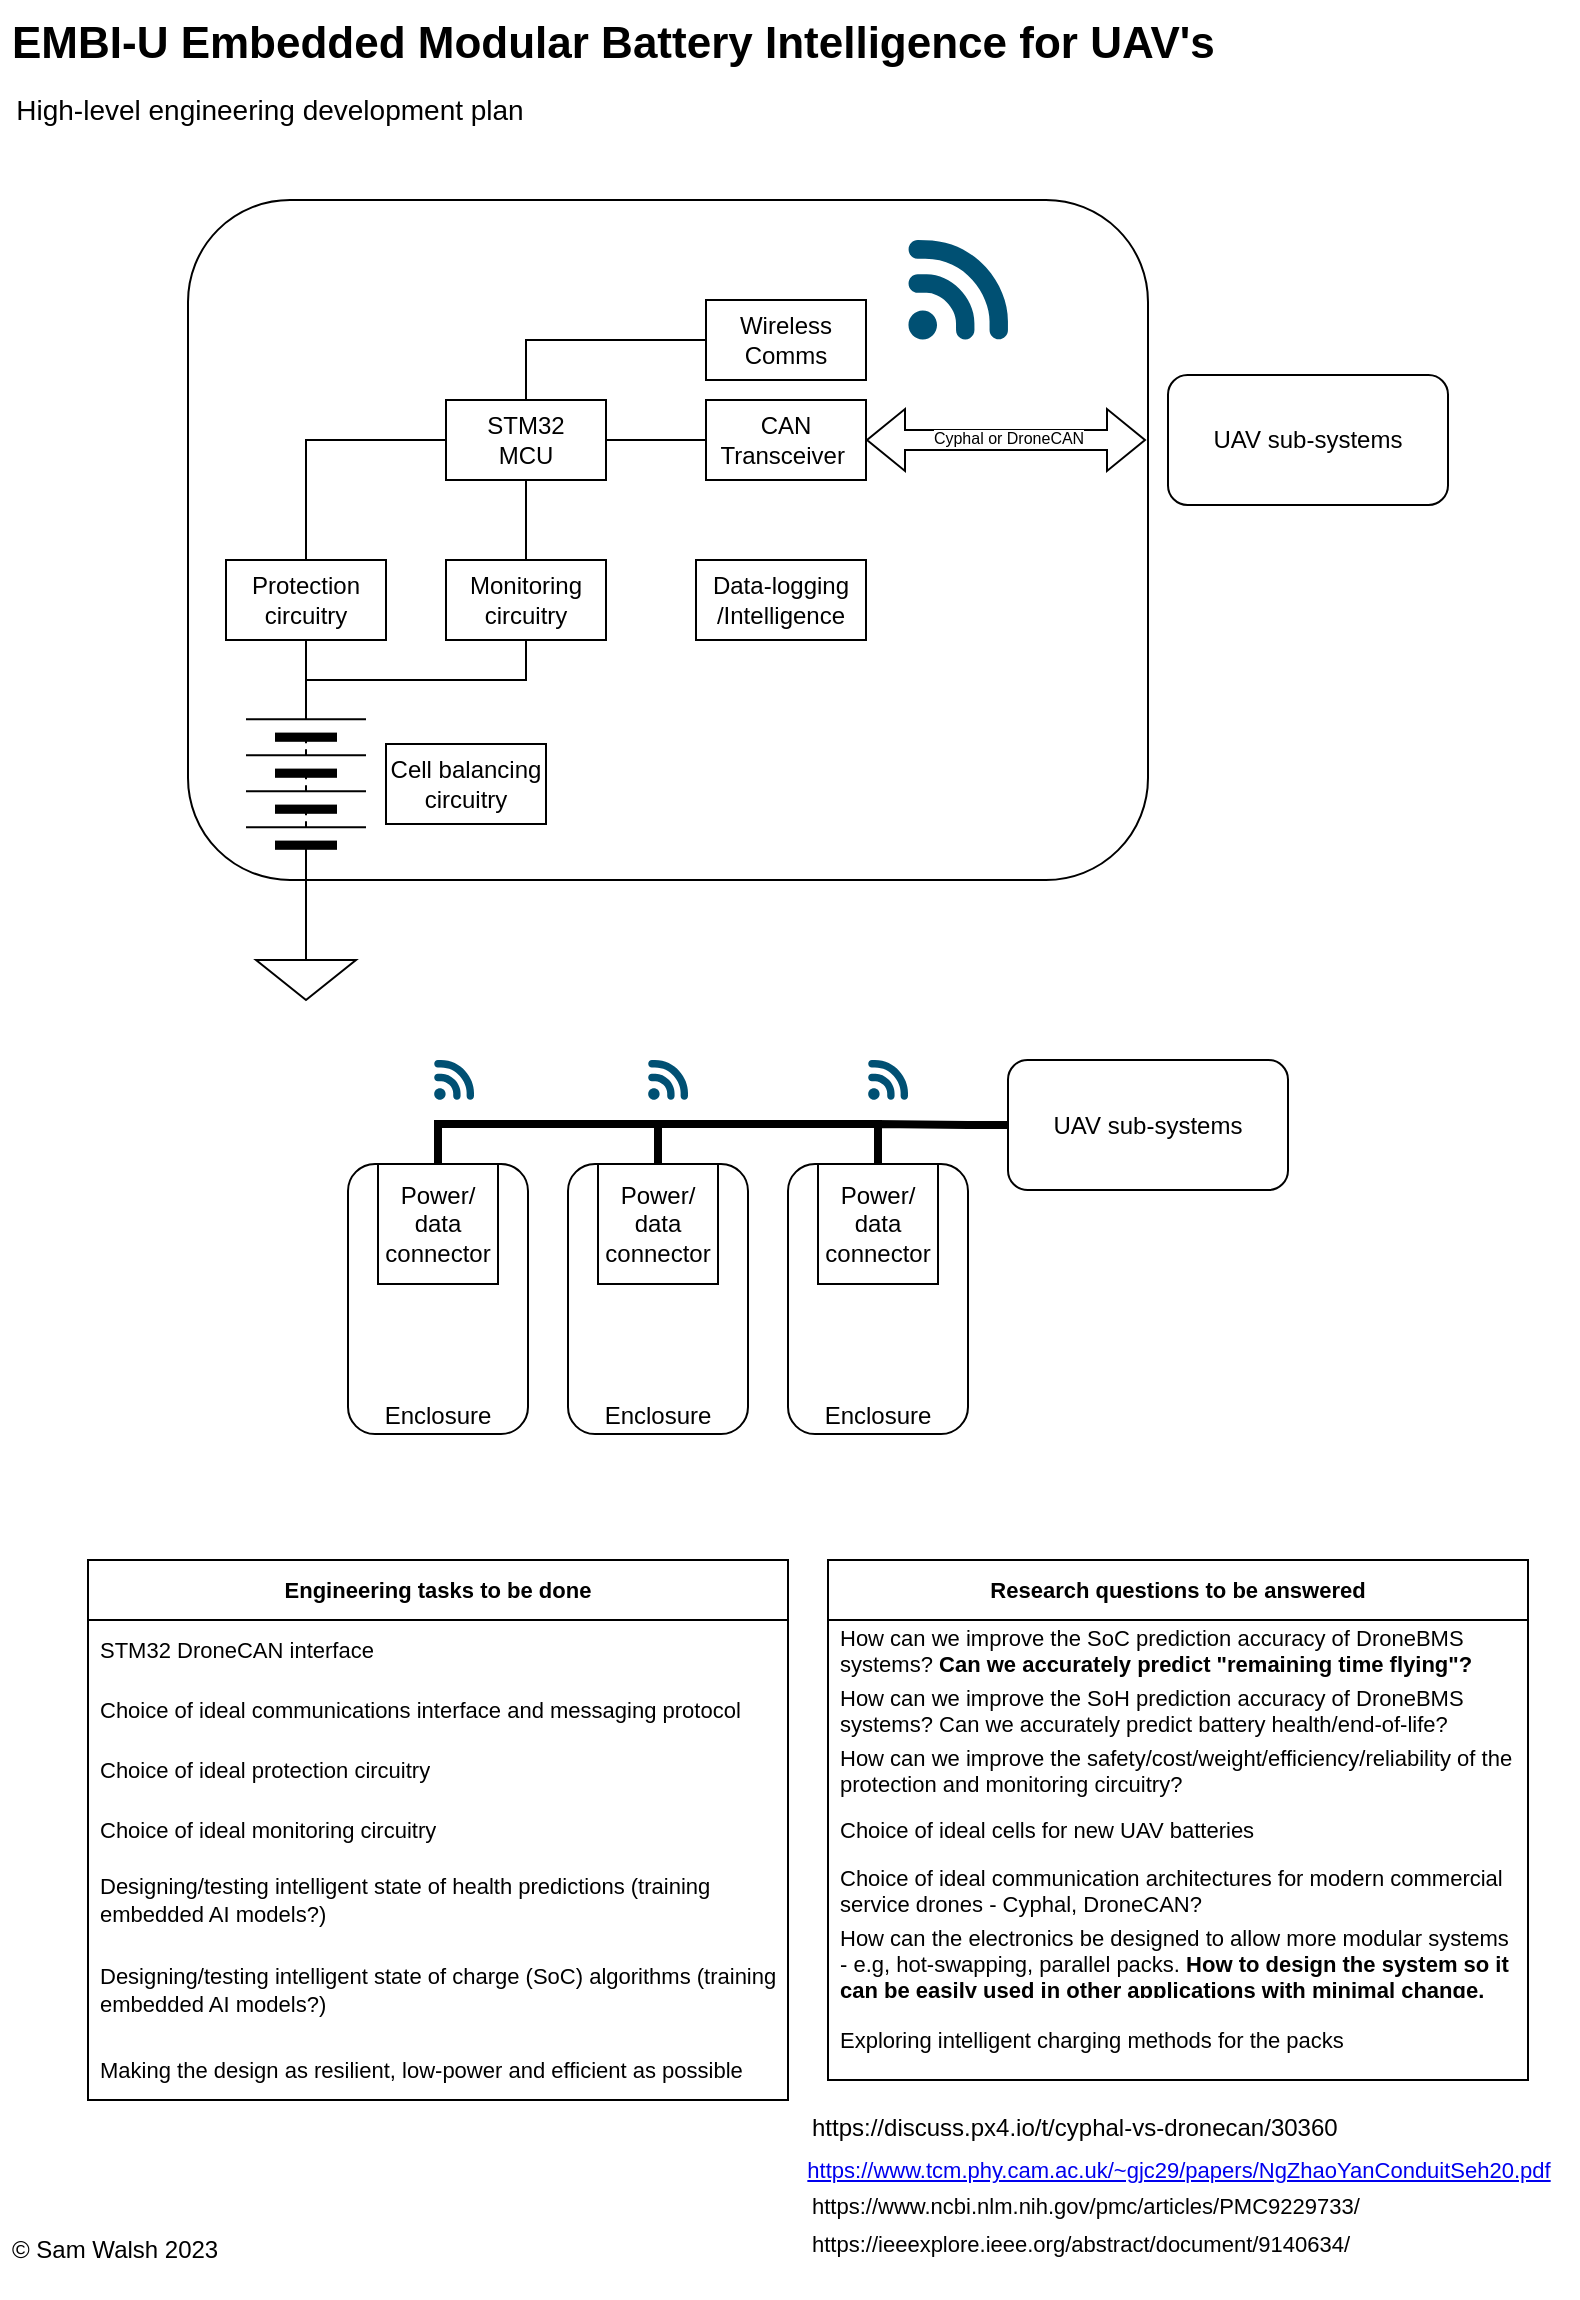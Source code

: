<mxfile version="21.1.1" type="github" pages="3">
  <diagram name="Project introduction" id="pe__hUXtVgjO9Dz1FMSX">
    <mxGraphModel dx="838" dy="691" grid="1" gridSize="10" guides="1" tooltips="1" connect="1" arrows="1" fold="1" page="1" pageScale="1" pageWidth="827" pageHeight="1169" math="0" shadow="0">
      <root>
        <mxCell id="0" />
        <mxCell id="1" parent="0" />
        <mxCell id="lFPvic3o06fYYUPhfODJ-26" style="edgeStyle=orthogonalEdgeStyle;shape=connector;rounded=0;orthogonalLoop=1;jettySize=auto;html=1;exitX=0;exitY=0.5;exitDx=0;exitDy=0;entryX=0.5;entryY=0;entryDx=0;entryDy=0;entryPerimeter=0;labelBackgroundColor=default;strokeColor=default;fontFamily=Helvetica;fontSize=11;fontColor=default;endArrow=none;endFill=0;" parent="1" source="lFPvic3o06fYYUPhfODJ-2" target="lFPvic3o06fYYUPhfODJ-24" edge="1">
          <mxGeometry relative="1" as="geometry" />
        </mxCell>
        <mxCell id="lFPvic3o06fYYUPhfODJ-2" value="" style="pointerEvents=1;verticalLabelPosition=bottom;shadow=0;dashed=0;align=center;html=1;verticalAlign=top;shape=mxgraph.electrical.miscellaneous.batteryStack;rotation=-90;" parent="1" vertex="1">
          <mxGeometry x="139" y="382" width="100" height="60" as="geometry" />
        </mxCell>
        <mxCell id="lFPvic3o06fYYUPhfODJ-3" value="Cell balancing circuitry" style="rounded=0;whiteSpace=wrap;html=1;" parent="1" vertex="1">
          <mxGeometry x="229" y="392" width="80" height="40" as="geometry" />
        </mxCell>
        <mxCell id="lFPvic3o06fYYUPhfODJ-16" style="edgeStyle=orthogonalEdgeStyle;rounded=0;orthogonalLoop=1;jettySize=auto;html=1;exitX=0.5;exitY=1;exitDx=0;exitDy=0;endArrow=none;endFill=0;" parent="1" source="lFPvic3o06fYYUPhfODJ-6" edge="1">
          <mxGeometry relative="1" as="geometry">
            <mxPoint x="189" y="360" as="targetPoint" />
          </mxGeometry>
        </mxCell>
        <mxCell id="lFPvic3o06fYYUPhfODJ-6" value="Protection circuitry" style="rounded=0;whiteSpace=wrap;html=1;" parent="1" vertex="1">
          <mxGeometry x="149" y="300" width="80" height="40" as="geometry" />
        </mxCell>
        <mxCell id="lFPvic3o06fYYUPhfODJ-15" style="edgeStyle=orthogonalEdgeStyle;rounded=0;orthogonalLoop=1;jettySize=auto;html=1;exitX=0.5;exitY=1;exitDx=0;exitDy=0;entryX=0.85;entryY=0.5;entryDx=0;entryDy=0;entryPerimeter=0;endArrow=none;endFill=0;" parent="1" source="lFPvic3o06fYYUPhfODJ-8" target="lFPvic3o06fYYUPhfODJ-2" edge="1">
          <mxGeometry relative="1" as="geometry">
            <Array as="points">
              <mxPoint x="299" y="360" />
              <mxPoint x="189" y="360" />
            </Array>
          </mxGeometry>
        </mxCell>
        <mxCell id="lFPvic3o06fYYUPhfODJ-8" value="Monitoring circuitry" style="rounded=0;whiteSpace=wrap;html=1;" parent="1" vertex="1">
          <mxGeometry x="259" y="300" width="80" height="40" as="geometry" />
        </mxCell>
        <mxCell id="lFPvic3o06fYYUPhfODJ-18" style="edgeStyle=orthogonalEdgeStyle;rounded=0;orthogonalLoop=1;jettySize=auto;html=1;exitX=0;exitY=0.5;exitDx=0;exitDy=0;endArrow=none;endFill=0;" parent="1" source="lFPvic3o06fYYUPhfODJ-17" target="lFPvic3o06fYYUPhfODJ-6" edge="1">
          <mxGeometry relative="1" as="geometry" />
        </mxCell>
        <mxCell id="lFPvic3o06fYYUPhfODJ-19" style="edgeStyle=orthogonalEdgeStyle;shape=connector;rounded=0;orthogonalLoop=1;jettySize=auto;html=1;exitX=0.5;exitY=1;exitDx=0;exitDy=0;entryX=0.5;entryY=0;entryDx=0;entryDy=0;labelBackgroundColor=default;strokeColor=default;fontFamily=Helvetica;fontSize=11;fontColor=default;endArrow=none;endFill=0;" parent="1" source="lFPvic3o06fYYUPhfODJ-17" target="lFPvic3o06fYYUPhfODJ-8" edge="1">
          <mxGeometry relative="1" as="geometry" />
        </mxCell>
        <mxCell id="lFPvic3o06fYYUPhfODJ-21" style="edgeStyle=orthogonalEdgeStyle;shape=connector;rounded=0;orthogonalLoop=1;jettySize=auto;html=1;exitX=1;exitY=0.5;exitDx=0;exitDy=0;entryX=0;entryY=0.5;entryDx=0;entryDy=0;labelBackgroundColor=default;strokeColor=default;fontFamily=Helvetica;fontSize=11;fontColor=default;endArrow=none;endFill=0;" parent="1" source="lFPvic3o06fYYUPhfODJ-17" target="lFPvic3o06fYYUPhfODJ-20" edge="1">
          <mxGeometry relative="1" as="geometry" />
        </mxCell>
        <mxCell id="lFPvic3o06fYYUPhfODJ-23" style="edgeStyle=orthogonalEdgeStyle;shape=connector;rounded=0;orthogonalLoop=1;jettySize=auto;html=1;exitX=0.5;exitY=0;exitDx=0;exitDy=0;entryX=0;entryY=0.5;entryDx=0;entryDy=0;labelBackgroundColor=default;strokeColor=default;fontFamily=Helvetica;fontSize=11;fontColor=default;endArrow=none;endFill=0;" parent="1" source="lFPvic3o06fYYUPhfODJ-17" target="lFPvic3o06fYYUPhfODJ-22" edge="1">
          <mxGeometry relative="1" as="geometry" />
        </mxCell>
        <mxCell id="lFPvic3o06fYYUPhfODJ-17" value="STM32&lt;br&gt;MCU" style="rounded=0;whiteSpace=wrap;html=1;" parent="1" vertex="1">
          <mxGeometry x="259" y="220" width="80" height="40" as="geometry" />
        </mxCell>
        <mxCell id="lFPvic3o06fYYUPhfODJ-20" value="CAN Transceiver&amp;nbsp;" style="rounded=0;whiteSpace=wrap;html=1;" parent="1" vertex="1">
          <mxGeometry x="389" y="220" width="80" height="40" as="geometry" />
        </mxCell>
        <mxCell id="lFPvic3o06fYYUPhfODJ-22" value="Wireless Comms" style="rounded=0;whiteSpace=wrap;html=1;" parent="1" vertex="1">
          <mxGeometry x="389" y="170" width="80" height="40" as="geometry" />
        </mxCell>
        <mxCell id="lFPvic3o06fYYUPhfODJ-24" value="" style="pointerEvents=1;verticalLabelPosition=bottom;shadow=0;dashed=0;align=center;html=1;verticalAlign=top;shape=mxgraph.electrical.signal_sources.signal_ground;fontFamily=Helvetica;fontSize=11;fontColor=default;" parent="1" vertex="1">
          <mxGeometry x="164" y="490" width="50" height="30" as="geometry" />
        </mxCell>
        <mxCell id="lFPvic3o06fYYUPhfODJ-27" value="" style="points=[[0.005,0.09,0],[0.08,0,0],[0.76,0.25,0],[1,0.92,0],[0.91,0.995,0],[0.57,0.995,0],[0.045,0.955,0],[0.005,0.43,0]];verticalLabelPosition=bottom;sketch=0;html=1;verticalAlign=top;aspect=fixed;align=center;pointerEvents=1;shape=mxgraph.cisco19.3g_4g_indicator;fillColor=#005073;strokeColor=none;fontFamily=Helvetica;fontSize=11;fontColor=default;" parent="1" vertex="1">
          <mxGeometry x="490" y="140" width="50" height="50" as="geometry" />
        </mxCell>
        <mxCell id="lFPvic3o06fYYUPhfODJ-28" value="" style="shape=flexArrow;endArrow=classic;startArrow=classic;html=1;rounded=0;labelBackgroundColor=default;strokeColor=default;fontFamily=Helvetica;fontSize=11;fontColor=default;exitX=1;exitY=0.5;exitDx=0;exitDy=0;entryX=0;entryY=0.5;entryDx=0;entryDy=0;" parent="1" source="lFPvic3o06fYYUPhfODJ-20" edge="1">
          <mxGeometry width="100" height="100" relative="1" as="geometry">
            <mxPoint x="479" y="239.66" as="sourcePoint" />
            <mxPoint x="609" y="240" as="targetPoint" />
          </mxGeometry>
        </mxCell>
        <mxCell id="lFPvic3o06fYYUPhfODJ-29" value="Cyphal or DroneCAN" style="edgeLabel;html=1;align=center;verticalAlign=middle;resizable=0;points=[];fontSize=8;fontFamily=Helvetica;fontColor=default;" parent="lFPvic3o06fYYUPhfODJ-28" vertex="1" connectable="0">
          <mxGeometry x="0.19" y="-2" relative="1" as="geometry">
            <mxPoint x="-13" y="-3" as="offset" />
          </mxGeometry>
        </mxCell>
        <mxCell id="lFPvic3o06fYYUPhfODJ-31" value="&lt;b&gt;Engineering tasks to be done&lt;/b&gt;" style="swimlane;fontStyle=0;childLayout=stackLayout;horizontal=1;startSize=30;horizontalStack=0;resizeParent=1;resizeParentMax=0;resizeLast=0;collapsible=1;marginBottom=0;whiteSpace=wrap;html=1;fontFamily=Helvetica;fontSize=11;fontColor=default;" parent="1" vertex="1">
          <mxGeometry x="80" y="800" width="350" height="270" as="geometry">
            <mxRectangle x="80" y="800" width="190" height="30" as="alternateBounds" />
          </mxGeometry>
        </mxCell>
        <mxCell id="lFPvic3o06fYYUPhfODJ-32" value="STM32 DroneCAN interface" style="text;strokeColor=none;fillColor=none;align=left;verticalAlign=middle;spacingLeft=4;spacingRight=4;overflow=hidden;points=[[0,0.5],[1,0.5]];portConstraint=eastwest;rotatable=0;whiteSpace=wrap;html=1;fontSize=11;fontFamily=Helvetica;fontColor=default;" parent="lFPvic3o06fYYUPhfODJ-31" vertex="1">
          <mxGeometry y="30" width="350" height="30" as="geometry" />
        </mxCell>
        <mxCell id="lFPvic3o06fYYUPhfODJ-33" value="Choice of ideal communications interface and messaging protocol" style="text;strokeColor=none;fillColor=none;align=left;verticalAlign=middle;spacingLeft=4;spacingRight=4;overflow=hidden;points=[[0,0.5],[1,0.5]];portConstraint=eastwest;rotatable=0;whiteSpace=wrap;html=1;fontSize=11;fontFamily=Helvetica;fontColor=default;" parent="lFPvic3o06fYYUPhfODJ-31" vertex="1">
          <mxGeometry y="60" width="350" height="30" as="geometry" />
        </mxCell>
        <mxCell id="lFPvic3o06fYYUPhfODJ-35" value="Choice of ideal protection circuitry" style="text;strokeColor=none;fillColor=none;align=left;verticalAlign=middle;spacingLeft=4;spacingRight=4;overflow=hidden;points=[[0,0.5],[1,0.5]];portConstraint=eastwest;rotatable=0;whiteSpace=wrap;html=1;fontSize=11;fontFamily=Helvetica;fontColor=default;" parent="lFPvic3o06fYYUPhfODJ-31" vertex="1">
          <mxGeometry y="90" width="350" height="30" as="geometry" />
        </mxCell>
        <mxCell id="lFPvic3o06fYYUPhfODJ-34" value="Choice of ideal monitoring circuitry" style="text;strokeColor=none;fillColor=none;align=left;verticalAlign=middle;spacingLeft=4;spacingRight=4;overflow=hidden;points=[[0,0.5],[1,0.5]];portConstraint=eastwest;rotatable=0;whiteSpace=wrap;html=1;fontSize=11;fontFamily=Helvetica;fontColor=default;" parent="lFPvic3o06fYYUPhfODJ-31" vertex="1">
          <mxGeometry y="120" width="350" height="30" as="geometry" />
        </mxCell>
        <mxCell id="lFPvic3o06fYYUPhfODJ-36" value="Designing/testing intelligent state of health predictions (training embedded AI models?)" style="text;strokeColor=none;fillColor=none;align=left;verticalAlign=middle;spacingLeft=4;spacingRight=4;overflow=hidden;points=[[0,0.5],[1,0.5]];portConstraint=eastwest;rotatable=0;whiteSpace=wrap;html=1;fontSize=11;fontFamily=Helvetica;fontColor=default;" parent="lFPvic3o06fYYUPhfODJ-31" vertex="1">
          <mxGeometry y="150" width="350" height="40" as="geometry" />
        </mxCell>
        <mxCell id="lFPvic3o06fYYUPhfODJ-37" value="Designing/testing intelligent state of charge (SoC) algorithms (training embedded AI models?)" style="text;strokeColor=none;fillColor=none;align=left;verticalAlign=middle;spacingLeft=4;spacingRight=4;overflow=hidden;points=[[0,0.5],[1,0.5]];portConstraint=eastwest;rotatable=0;whiteSpace=wrap;html=1;fontSize=11;fontFamily=Helvetica;fontColor=default;" parent="lFPvic3o06fYYUPhfODJ-31" vertex="1">
          <mxGeometry y="190" width="350" height="50" as="geometry" />
        </mxCell>
        <mxCell id="lFPvic3o06fYYUPhfODJ-38" value="Making the design as resilient, low-power and efficient as possible" style="text;strokeColor=none;fillColor=none;align=left;verticalAlign=middle;spacingLeft=4;spacingRight=4;overflow=hidden;points=[[0,0.5],[1,0.5]];portConstraint=eastwest;rotatable=0;whiteSpace=wrap;html=1;fontSize=11;fontFamily=Helvetica;fontColor=default;" parent="lFPvic3o06fYYUPhfODJ-31" vertex="1">
          <mxGeometry y="240" width="350" height="30" as="geometry" />
        </mxCell>
        <mxCell id="lFPvic3o06fYYUPhfODJ-40" value="&lt;a href=&quot;https://www.tcm.phy.cam.ac.uk/~gjc29/papers/NgZhaoYanConduitSeh20.pdf&quot;&gt;https://www.tcm.phy.cam.ac.uk/~gjc29/papers/NgZhaoYanConduitSeh20.pdf&lt;/a&gt;" style="text;html=1;align=center;verticalAlign=middle;resizable=0;points=[];autosize=1;strokeColor=none;fillColor=none;fontSize=11;fontFamily=Helvetica;fontColor=default;" parent="1" vertex="1">
          <mxGeometry x="425" y="1090" width="400" height="30" as="geometry" />
        </mxCell>
        <UserObject label="https://www.ncbi.nlm.nih.gov/pmc/articles/PMC9229733/&amp;nbsp;&lt;br&gt;" link="https://www.ncbi.nlm.nih.gov/pmc/articles/PMC9229733/" id="lFPvic3o06fYYUPhfODJ-41">
          <mxCell style="text;whiteSpace=wrap;html=1;fontSize=11;fontFamily=Helvetica;fontColor=default;" parent="1" vertex="1">
            <mxGeometry x="440" y="1110" width="310" height="40" as="geometry" />
          </mxCell>
        </UserObject>
        <UserObject label="https://ieeexplore.ieee.org/abstract/document/9140634/" link="https://ieeexplore.ieee.org/abstract/document/9140634/" id="lFPvic3o06fYYUPhfODJ-43">
          <mxCell style="text;whiteSpace=wrap;html=1;fontSize=11;fontFamily=Helvetica;fontColor=default;" parent="1" vertex="1">
            <mxGeometry x="440" y="1129" width="300" height="40" as="geometry" />
          </mxCell>
        </UserObject>
        <mxCell id="0Y5zSbdFdvqxGXj1xTXD-3" value="&lt;b style=&quot;font-size: 22px;&quot;&gt;EMBI-U Embedded Modular Battery Intelligence for UAV&#39;s&lt;/b&gt;" style="text;whiteSpace=wrap;html=1;fontSize=24;fontFamily=Helvetica;fontColor=default;" parent="1" vertex="1">
          <mxGeometry x="40" y="20" width="760" height="40" as="geometry" />
        </mxCell>
        <mxCell id="KD03Aqp7tKg2aX3hajrl-1" value="&lt;b&gt;Research questions to be answered&lt;/b&gt;" style="swimlane;fontStyle=0;childLayout=stackLayout;horizontal=1;startSize=30;horizontalStack=0;resizeParent=1;resizeParentMax=0;resizeLast=0;collapsible=1;marginBottom=0;whiteSpace=wrap;html=1;fontFamily=Helvetica;fontSize=11;fontColor=default;" parent="1" vertex="1">
          <mxGeometry x="450" y="800" width="350" height="260" as="geometry" />
        </mxCell>
        <mxCell id="KD03Aqp7tKg2aX3hajrl-2" value="How can we improve the SoC prediction accuracy of DroneBMS systems? &lt;b&gt;Can we accurately predict &quot;remaining time flying&quot;?&lt;/b&gt;" style="text;strokeColor=none;fillColor=none;align=left;verticalAlign=middle;spacingLeft=4;spacingRight=4;overflow=hidden;points=[[0,0.5],[1,0.5]];portConstraint=eastwest;rotatable=0;whiteSpace=wrap;html=1;fontSize=11;fontFamily=Helvetica;fontColor=default;" parent="KD03Aqp7tKg2aX3hajrl-1" vertex="1">
          <mxGeometry y="30" width="350" height="30" as="geometry" />
        </mxCell>
        <mxCell id="KD03Aqp7tKg2aX3hajrl-3" value="How can we improve the SoH prediction accuracy of DroneBMS systems? Can we accurately predict battery health/end-of-life?" style="text;strokeColor=none;fillColor=none;align=left;verticalAlign=middle;spacingLeft=4;spacingRight=4;overflow=hidden;points=[[0,0.5],[1,0.5]];portConstraint=eastwest;rotatable=0;whiteSpace=wrap;html=1;fontSize=11;fontFamily=Helvetica;fontColor=default;" parent="KD03Aqp7tKg2aX3hajrl-1" vertex="1">
          <mxGeometry y="60" width="350" height="30" as="geometry" />
        </mxCell>
        <mxCell id="KD03Aqp7tKg2aX3hajrl-4" value="How can we improve the safety/cost/weight/efficiency/reliability of the protection and monitoring circuitry?" style="text;strokeColor=none;fillColor=none;align=left;verticalAlign=middle;spacingLeft=4;spacingRight=4;overflow=hidden;points=[[0,0.5],[1,0.5]];portConstraint=eastwest;rotatable=0;whiteSpace=wrap;html=1;fontSize=11;fontFamily=Helvetica;fontColor=default;" parent="KD03Aqp7tKg2aX3hajrl-1" vertex="1">
          <mxGeometry y="90" width="350" height="30" as="geometry" />
        </mxCell>
        <mxCell id="KD03Aqp7tKg2aX3hajrl-10" value="Choice of ideal cells for new UAV batteries" style="text;strokeColor=none;fillColor=none;align=left;verticalAlign=middle;spacingLeft=4;spacingRight=4;overflow=hidden;points=[[0,0.5],[1,0.5]];portConstraint=eastwest;rotatable=0;whiteSpace=wrap;html=1;fontSize=11;fontFamily=Helvetica;fontColor=default;" parent="KD03Aqp7tKg2aX3hajrl-1" vertex="1">
          <mxGeometry y="120" width="350" height="30" as="geometry" />
        </mxCell>
        <mxCell id="KD03Aqp7tKg2aX3hajrl-11" value="Choice of ideal communication architectures for modern commercial service drones - Cyphal, DroneCAN?&amp;nbsp;" style="text;strokeColor=none;fillColor=none;align=left;verticalAlign=middle;spacingLeft=4;spacingRight=4;overflow=hidden;points=[[0,0.5],[1,0.5]];portConstraint=eastwest;rotatable=0;whiteSpace=wrap;html=1;fontSize=11;fontFamily=Helvetica;fontColor=default;" parent="KD03Aqp7tKg2aX3hajrl-1" vertex="1">
          <mxGeometry y="150" width="350" height="30" as="geometry" />
        </mxCell>
        <mxCell id="KD03Aqp7tKg2aX3hajrl-12" value="How can the electronics be designed to allow more modular systems - e.g, hot-swapping, parallel packs. &lt;b&gt;How to design the system so it can be easily used in other applications with minimal change.&lt;/b&gt;" style="text;strokeColor=none;fillColor=none;align=left;verticalAlign=middle;spacingLeft=4;spacingRight=4;overflow=hidden;points=[[0,0.5],[1,0.5]];portConstraint=eastwest;rotatable=0;whiteSpace=wrap;html=1;fontSize=11;fontFamily=Helvetica;fontColor=default;" parent="KD03Aqp7tKg2aX3hajrl-1" vertex="1">
          <mxGeometry y="180" width="350" height="40" as="geometry" />
        </mxCell>
        <mxCell id="KD03Aqp7tKg2aX3hajrl-13" value="Exploring intelligent charging methods for the packs" style="text;strokeColor=none;fillColor=none;align=left;verticalAlign=middle;spacingLeft=4;spacingRight=4;overflow=hidden;points=[[0,0.5],[1,0.5]];portConstraint=eastwest;rotatable=0;whiteSpace=wrap;html=1;fontSize=11;fontFamily=Helvetica;fontColor=default;" parent="KD03Aqp7tKg2aX3hajrl-1" vertex="1">
          <mxGeometry y="220" width="350" height="40" as="geometry" />
        </mxCell>
        <mxCell id="KD03Aqp7tKg2aX3hajrl-28" value="" style="group" parent="1" vertex="1" connectable="0">
          <mxGeometry x="210" y="550" width="470" height="187" as="geometry" />
        </mxCell>
        <mxCell id="KD03Aqp7tKg2aX3hajrl-15" value="Power/&lt;br&gt;data connector" style="rounded=0;whiteSpace=wrap;html=1;" parent="KD03Aqp7tKg2aX3hajrl-28" vertex="1">
          <mxGeometry x="15" y="52" width="60" height="60" as="geometry" />
        </mxCell>
        <mxCell id="KD03Aqp7tKg2aX3hajrl-18" value="Enclosure" style="rounded=1;whiteSpace=wrap;html=1;verticalAlign=bottom;fillColor=none;" parent="KD03Aqp7tKg2aX3hajrl-28" vertex="1">
          <mxGeometry y="52" width="90" height="135" as="geometry" />
        </mxCell>
        <mxCell id="KD03Aqp7tKg2aX3hajrl-19" value="Power/&lt;br&gt;data connector" style="rounded=0;whiteSpace=wrap;html=1;" parent="KD03Aqp7tKg2aX3hajrl-28" vertex="1">
          <mxGeometry x="125" y="52" width="60" height="60" as="geometry" />
        </mxCell>
        <mxCell id="KD03Aqp7tKg2aX3hajrl-20" value="Enclosure" style="rounded=1;whiteSpace=wrap;html=1;verticalAlign=bottom;fillColor=none;" parent="KD03Aqp7tKg2aX3hajrl-28" vertex="1">
          <mxGeometry x="110" y="52" width="90" height="135" as="geometry" />
        </mxCell>
        <mxCell id="KD03Aqp7tKg2aX3hajrl-23" style="edgeStyle=orthogonalEdgeStyle;rounded=0;orthogonalLoop=1;jettySize=auto;html=1;exitX=0.5;exitY=0;exitDx=0;exitDy=0;entryX=0.5;entryY=0;entryDx=0;entryDy=0;endArrow=none;endFill=0;strokeWidth=4;fillColor=#f8cecc;strokeColor=#000000;" parent="KD03Aqp7tKg2aX3hajrl-28" source="KD03Aqp7tKg2aX3hajrl-18" target="KD03Aqp7tKg2aX3hajrl-20" edge="1">
          <mxGeometry relative="1" as="geometry" />
        </mxCell>
        <mxCell id="KD03Aqp7tKg2aX3hajrl-21" value="Power/&lt;br&gt;data connector" style="rounded=0;whiteSpace=wrap;html=1;" parent="KD03Aqp7tKg2aX3hajrl-28" vertex="1">
          <mxGeometry x="235" y="52" width="60" height="60" as="geometry" />
        </mxCell>
        <mxCell id="KD03Aqp7tKg2aX3hajrl-22" value="Enclosure" style="rounded=1;whiteSpace=wrap;html=1;verticalAlign=bottom;fillColor=none;" parent="KD03Aqp7tKg2aX3hajrl-28" vertex="1">
          <mxGeometry x="220" y="52" width="90" height="135" as="geometry" />
        </mxCell>
        <mxCell id="KD03Aqp7tKg2aX3hajrl-24" style="edgeStyle=orthogonalEdgeStyle;rounded=0;orthogonalLoop=1;jettySize=auto;html=1;exitX=0.5;exitY=0;exitDx=0;exitDy=0;entryX=0.5;entryY=0;entryDx=0;entryDy=0;endArrow=none;endFill=0;strokeWidth=4;fillColor=#f8cecc;strokeColor=#000000;" parent="KD03Aqp7tKg2aX3hajrl-28" source="KD03Aqp7tKg2aX3hajrl-20" target="KD03Aqp7tKg2aX3hajrl-22" edge="1">
          <mxGeometry relative="1" as="geometry" />
        </mxCell>
        <mxCell id="KD03Aqp7tKg2aX3hajrl-27" style="edgeStyle=orthogonalEdgeStyle;shape=connector;rounded=0;orthogonalLoop=1;jettySize=auto;html=1;exitX=0;exitY=0.5;exitDx=0;exitDy=0;entryX=0.5;entryY=0;entryDx=0;entryDy=0;labelBackgroundColor=default;strokeColor=#000000;fontFamily=Helvetica;fontSize=11;fontColor=default;endArrow=none;endFill=0;strokeWidth=4;fillColor=#f8cecc;" parent="KD03Aqp7tKg2aX3hajrl-28" source="KD03Aqp7tKg2aX3hajrl-26" target="KD03Aqp7tKg2aX3hajrl-22" edge="1">
          <mxGeometry relative="1" as="geometry" />
        </mxCell>
        <mxCell id="KD03Aqp7tKg2aX3hajrl-26" value="UAV sub-systems" style="rounded=1;whiteSpace=wrap;html=1;verticalAlign=middle;fillColor=none;" parent="KD03Aqp7tKg2aX3hajrl-28" vertex="1">
          <mxGeometry x="330" width="140" height="65" as="geometry" />
        </mxCell>
        <mxCell id="KD03Aqp7tKg2aX3hajrl-35" value="" style="points=[[0.005,0.09,0],[0.08,0,0],[0.76,0.25,0],[1,0.92,0],[0.91,0.995,0],[0.57,0.995,0],[0.045,0.955,0],[0.005,0.43,0]];verticalLabelPosition=bottom;sketch=0;html=1;verticalAlign=top;aspect=fixed;align=center;pointerEvents=1;shape=mxgraph.cisco19.3g_4g_indicator;fillColor=#005073;strokeColor=none;fontFamily=Helvetica;fontSize=11;fontColor=default;" parent="KD03Aqp7tKg2aX3hajrl-28" vertex="1">
          <mxGeometry x="43" width="20" height="20" as="geometry" />
        </mxCell>
        <mxCell id="KD03Aqp7tKg2aX3hajrl-36" value="" style="points=[[0.005,0.09,0],[0.08,0,0],[0.76,0.25,0],[1,0.92,0],[0.91,0.995,0],[0.57,0.995,0],[0.045,0.955,0],[0.005,0.43,0]];verticalLabelPosition=bottom;sketch=0;html=1;verticalAlign=top;aspect=fixed;align=center;pointerEvents=1;shape=mxgraph.cisco19.3g_4g_indicator;fillColor=#005073;strokeColor=none;fontFamily=Helvetica;fontSize=11;fontColor=default;" parent="KD03Aqp7tKg2aX3hajrl-28" vertex="1">
          <mxGeometry x="150" width="20" height="20" as="geometry" />
        </mxCell>
        <mxCell id="KD03Aqp7tKg2aX3hajrl-37" value="" style="points=[[0.005,0.09,0],[0.08,0,0],[0.76,0.25,0],[1,0.92,0],[0.91,0.995,0],[0.57,0.995,0],[0.045,0.955,0],[0.005,0.43,0]];verticalLabelPosition=bottom;sketch=0;html=1;verticalAlign=top;aspect=fixed;align=center;pointerEvents=1;shape=mxgraph.cisco19.3g_4g_indicator;fillColor=#005073;strokeColor=none;fontFamily=Helvetica;fontSize=11;fontColor=default;" parent="KD03Aqp7tKg2aX3hajrl-28" vertex="1">
          <mxGeometry x="260" width="20" height="20" as="geometry" />
        </mxCell>
        <mxCell id="KD03Aqp7tKg2aX3hajrl-29" value="UAV sub-systems" style="rounded=1;whiteSpace=wrap;html=1;verticalAlign=middle;fillColor=none;" parent="1" vertex="1">
          <mxGeometry x="620" y="207.5" width="140" height="65" as="geometry" />
        </mxCell>
        <mxCell id="KD03Aqp7tKg2aX3hajrl-30" value="" style="rounded=1;whiteSpace=wrap;html=1;fontFamily=Helvetica;fontSize=11;fontColor=default;fillColor=none;" parent="1" vertex="1">
          <mxGeometry x="130" y="120" width="480" height="340" as="geometry" />
        </mxCell>
        <mxCell id="WTP_79wUknXBWAaRWHSs-1" value="High-level engineering development plan" style="text;html=1;strokeColor=none;fillColor=none;align=center;verticalAlign=middle;whiteSpace=wrap;rounded=0;strokeWidth=1;fontSize=14;" parent="1" vertex="1">
          <mxGeometry x="36" y="60" width="270" height="30" as="geometry" />
        </mxCell>
        <mxCell id="WTP_79wUknXBWAaRWHSs-2" value="© Sam Walsh 2023" style="text;html=1;strokeColor=none;fillColor=none;align=left;verticalAlign=middle;whiteSpace=wrap;rounded=0;" parent="1" vertex="1">
          <mxGeometry x="40" y="1130" width="240" height="30" as="geometry" />
        </mxCell>
        <mxCell id="5woPjSOjMbWgVKX2UQTt-1" value="Data-logging /Intelligence" style="rounded=0;whiteSpace=wrap;html=1;" parent="1" vertex="1">
          <mxGeometry x="384" y="300" width="85" height="40" as="geometry" />
        </mxCell>
        <UserObject label="https://discuss.px4.io/t/cyphal-vs-dronecan/30360" link="https://discuss.px4.io/t/cyphal-vs-dronecan/30360" id="3TfJU-qozbNzMM2vu-4d-1">
          <mxCell style="text;whiteSpace=wrap;html=1;" vertex="1" parent="1">
            <mxGeometry x="440" y="1070" width="300" height="40" as="geometry" />
          </mxCell>
        </UserObject>
      </root>
    </mxGraphModel>
  </diagram>
  <diagram name="Product plan" id="zvAs_Pbv27KXeJQtD7ZX">
    <mxGraphModel dx="1026" dy="691" grid="1" gridSize="10" guides="1" tooltips="1" connect="1" arrows="1" fold="1" page="1" pageScale="1" pageWidth="827" pageHeight="1169" math="0" shadow="0">
      <root>
        <mxCell id="LctRHYPnfaQjRiJnUMoC-0" />
        <mxCell id="LctRHYPnfaQjRiJnUMoC-1" parent="LctRHYPnfaQjRiJnUMoC-0" />
        <mxCell id="26Gw_Js5PHhvmgDwPvru-23" value="&lt;font color=&quot;#3399ff&quot; style=&quot;font-size: 17px;&quot;&gt;&lt;b&gt;&amp;nbsp; &amp;nbsp;3&lt;/b&gt;&lt;/font&gt;" style="rounded=1;whiteSpace=wrap;html=1;fillColor=none;strokeColor=#3399FF;strokeWidth=5;align=left;" vertex="1" parent="LctRHYPnfaQjRiJnUMoC-1">
          <mxGeometry x="159" y="617" width="321" height="210" as="geometry" />
        </mxCell>
        <mxCell id="26Gw_Js5PHhvmgDwPvru-24" value="&lt;font color=&quot;#2dff0d&quot; style=&quot;font-size: 17px;&quot;&gt;&lt;b&gt;&amp;nbsp; 4&lt;/b&gt;&lt;/font&gt;" style="rounded=1;whiteSpace=wrap;html=1;fillColor=none;strokeColor=#2DFF0D;strokeWidth=5;align=left;" vertex="1" parent="LctRHYPnfaQjRiJnUMoC-1">
          <mxGeometry x="90" y="550" width="530" height="450" as="geometry" />
        </mxCell>
        <mxCell id="LctRHYPnfaQjRiJnUMoC-55" value="" style="rounded=1;whiteSpace=wrap;html=1;fontFamily=Helvetica;fontSize=11;fontColor=default;fillColor=none;" vertex="1" parent="LctRHYPnfaQjRiJnUMoC-1">
          <mxGeometry x="130" y="130" width="480" height="340" as="geometry" />
        </mxCell>
        <mxCell id="LctRHYPnfaQjRiJnUMoC-2" style="edgeStyle=orthogonalEdgeStyle;shape=connector;rounded=0;orthogonalLoop=1;jettySize=auto;html=1;exitX=0;exitY=0.5;exitDx=0;exitDy=0;entryX=0.5;entryY=0;entryDx=0;entryDy=0;entryPerimeter=0;labelBackgroundColor=default;strokeColor=default;fontFamily=Helvetica;fontSize=11;fontColor=default;endArrow=none;endFill=0;" edge="1" parent="LctRHYPnfaQjRiJnUMoC-1" source="LctRHYPnfaQjRiJnUMoC-3" target="LctRHYPnfaQjRiJnUMoC-16">
          <mxGeometry relative="1" as="geometry" />
        </mxCell>
        <mxCell id="LctRHYPnfaQjRiJnUMoC-3" value="" style="pointerEvents=1;verticalLabelPosition=bottom;shadow=0;dashed=0;align=center;html=1;verticalAlign=top;shape=mxgraph.electrical.miscellaneous.batteryStack;rotation=-90;" vertex="1" parent="LctRHYPnfaQjRiJnUMoC-1">
          <mxGeometry x="139" y="382" width="100" height="60" as="geometry" />
        </mxCell>
        <mxCell id="LctRHYPnfaQjRiJnUMoC-4" value="Cell balancing circuitry" style="rounded=0;whiteSpace=wrap;html=1;" vertex="1" parent="LctRHYPnfaQjRiJnUMoC-1">
          <mxGeometry x="229" y="392" width="80" height="40" as="geometry" />
        </mxCell>
        <mxCell id="LctRHYPnfaQjRiJnUMoC-5" style="edgeStyle=orthogonalEdgeStyle;rounded=0;orthogonalLoop=1;jettySize=auto;html=1;exitX=0.5;exitY=1;exitDx=0;exitDy=0;endArrow=none;endFill=0;" edge="1" parent="LctRHYPnfaQjRiJnUMoC-1" source="LctRHYPnfaQjRiJnUMoC-6">
          <mxGeometry relative="1" as="geometry">
            <mxPoint x="189" y="360" as="targetPoint" />
          </mxGeometry>
        </mxCell>
        <mxCell id="LctRHYPnfaQjRiJnUMoC-6" value="Protection circuitry" style="rounded=0;whiteSpace=wrap;html=1;" vertex="1" parent="LctRHYPnfaQjRiJnUMoC-1">
          <mxGeometry x="149" y="300" width="80" height="40" as="geometry" />
        </mxCell>
        <mxCell id="LctRHYPnfaQjRiJnUMoC-7" style="edgeStyle=orthogonalEdgeStyle;rounded=0;orthogonalLoop=1;jettySize=auto;html=1;exitX=0.5;exitY=1;exitDx=0;exitDy=0;entryX=0.85;entryY=0.5;entryDx=0;entryDy=0;entryPerimeter=0;endArrow=none;endFill=0;" edge="1" parent="LctRHYPnfaQjRiJnUMoC-1" source="LctRHYPnfaQjRiJnUMoC-8" target="LctRHYPnfaQjRiJnUMoC-3">
          <mxGeometry relative="1" as="geometry">
            <Array as="points">
              <mxPoint x="299" y="360" />
              <mxPoint x="189" y="360" />
            </Array>
          </mxGeometry>
        </mxCell>
        <mxCell id="LctRHYPnfaQjRiJnUMoC-8" value="Monitoring circuitry" style="rounded=0;whiteSpace=wrap;html=1;" vertex="1" parent="LctRHYPnfaQjRiJnUMoC-1">
          <mxGeometry x="259" y="300" width="80" height="40" as="geometry" />
        </mxCell>
        <mxCell id="LctRHYPnfaQjRiJnUMoC-9" style="edgeStyle=orthogonalEdgeStyle;rounded=0;orthogonalLoop=1;jettySize=auto;html=1;exitX=0;exitY=0.5;exitDx=0;exitDy=0;endArrow=none;endFill=0;" edge="1" parent="LctRHYPnfaQjRiJnUMoC-1" source="LctRHYPnfaQjRiJnUMoC-13" target="LctRHYPnfaQjRiJnUMoC-6">
          <mxGeometry relative="1" as="geometry" />
        </mxCell>
        <mxCell id="LctRHYPnfaQjRiJnUMoC-10" style="edgeStyle=orthogonalEdgeStyle;shape=connector;rounded=0;orthogonalLoop=1;jettySize=auto;html=1;exitX=0.5;exitY=1;exitDx=0;exitDy=0;entryX=0.5;entryY=0;entryDx=0;entryDy=0;labelBackgroundColor=default;strokeColor=default;fontFamily=Helvetica;fontSize=11;fontColor=default;endArrow=none;endFill=0;" edge="1" parent="LctRHYPnfaQjRiJnUMoC-1" source="LctRHYPnfaQjRiJnUMoC-13" target="LctRHYPnfaQjRiJnUMoC-8">
          <mxGeometry relative="1" as="geometry" />
        </mxCell>
        <mxCell id="LctRHYPnfaQjRiJnUMoC-11" style="edgeStyle=orthogonalEdgeStyle;shape=connector;rounded=0;orthogonalLoop=1;jettySize=auto;html=1;exitX=1;exitY=0.5;exitDx=0;exitDy=0;entryX=0;entryY=0.5;entryDx=0;entryDy=0;labelBackgroundColor=default;strokeColor=default;fontFamily=Helvetica;fontSize=11;fontColor=default;endArrow=none;endFill=0;" edge="1" parent="LctRHYPnfaQjRiJnUMoC-1" source="LctRHYPnfaQjRiJnUMoC-13" target="LctRHYPnfaQjRiJnUMoC-14">
          <mxGeometry relative="1" as="geometry" />
        </mxCell>
        <mxCell id="LctRHYPnfaQjRiJnUMoC-12" style="edgeStyle=orthogonalEdgeStyle;shape=connector;rounded=0;orthogonalLoop=1;jettySize=auto;html=1;exitX=0.5;exitY=0;exitDx=0;exitDy=0;entryX=0;entryY=0.5;entryDx=0;entryDy=0;labelBackgroundColor=default;strokeColor=default;fontFamily=Helvetica;fontSize=11;fontColor=default;endArrow=none;endFill=0;" edge="1" parent="LctRHYPnfaQjRiJnUMoC-1" source="LctRHYPnfaQjRiJnUMoC-13" target="LctRHYPnfaQjRiJnUMoC-15">
          <mxGeometry relative="1" as="geometry" />
        </mxCell>
        <mxCell id="LctRHYPnfaQjRiJnUMoC-13" value="STM32&lt;br&gt;MCU" style="rounded=0;whiteSpace=wrap;html=1;" vertex="1" parent="LctRHYPnfaQjRiJnUMoC-1">
          <mxGeometry x="259" y="220" width="80" height="40" as="geometry" />
        </mxCell>
        <mxCell id="LctRHYPnfaQjRiJnUMoC-14" value="CAN Transceiver&amp;nbsp;" style="rounded=0;whiteSpace=wrap;html=1;" vertex="1" parent="LctRHYPnfaQjRiJnUMoC-1">
          <mxGeometry x="389" y="220" width="80" height="40" as="geometry" />
        </mxCell>
        <mxCell id="LctRHYPnfaQjRiJnUMoC-15" value="Wireless Comms" style="rounded=0;whiteSpace=wrap;html=1;" vertex="1" parent="LctRHYPnfaQjRiJnUMoC-1">
          <mxGeometry x="389" y="170" width="80" height="40" as="geometry" />
        </mxCell>
        <mxCell id="LctRHYPnfaQjRiJnUMoC-16" value="" style="pointerEvents=1;verticalLabelPosition=bottom;shadow=0;dashed=0;align=center;html=1;verticalAlign=top;shape=mxgraph.electrical.signal_sources.signal_ground;fontFamily=Helvetica;fontSize=11;fontColor=default;" vertex="1" parent="LctRHYPnfaQjRiJnUMoC-1">
          <mxGeometry x="164" y="490" width="50" height="30" as="geometry" />
        </mxCell>
        <mxCell id="LctRHYPnfaQjRiJnUMoC-17" value="" style="points=[[0.005,0.09,0],[0.08,0,0],[0.76,0.25,0],[1,0.92,0],[0.91,0.995,0],[0.57,0.995,0],[0.045,0.955,0],[0.005,0.43,0]];verticalLabelPosition=bottom;sketch=0;html=1;verticalAlign=top;aspect=fixed;align=center;pointerEvents=1;shape=mxgraph.cisco19.3g_4g_indicator;fillColor=#005073;strokeColor=none;fontFamily=Helvetica;fontSize=11;fontColor=default;" vertex="1" parent="LctRHYPnfaQjRiJnUMoC-1">
          <mxGeometry x="490" y="140" width="50" height="50" as="geometry" />
        </mxCell>
        <mxCell id="LctRHYPnfaQjRiJnUMoC-18" value="" style="shape=flexArrow;endArrow=classic;startArrow=classic;html=1;rounded=0;labelBackgroundColor=default;strokeColor=default;fontFamily=Helvetica;fontSize=11;fontColor=default;exitX=1;exitY=0.5;exitDx=0;exitDy=0;entryX=0;entryY=0.5;entryDx=0;entryDy=0;" edge="1" parent="LctRHYPnfaQjRiJnUMoC-1" source="LctRHYPnfaQjRiJnUMoC-14">
          <mxGeometry width="100" height="100" relative="1" as="geometry">
            <mxPoint x="479" y="239.66" as="sourcePoint" />
            <mxPoint x="609" y="240" as="targetPoint" />
          </mxGeometry>
        </mxCell>
        <mxCell id="LctRHYPnfaQjRiJnUMoC-19" value="DroneCAN" style="edgeLabel;html=1;align=center;verticalAlign=middle;resizable=0;points=[];fontSize=8;fontFamily=Helvetica;fontColor=default;" vertex="1" connectable="0" parent="LctRHYPnfaQjRiJnUMoC-18">
          <mxGeometry x="0.19" y="-2" relative="1" as="geometry">
            <mxPoint x="-13" y="-3" as="offset" />
          </mxGeometry>
        </mxCell>
        <mxCell id="LctRHYPnfaQjRiJnUMoC-31" value="&lt;b style=&quot;font-size: 22px;&quot;&gt;Cedyr EMBI-U Embedded Modular Battery Intelligence for UAV&#39;s&lt;/b&gt;" style="text;whiteSpace=wrap;html=1;fontSize=24;fontFamily=Helvetica;fontColor=default;" vertex="1" parent="LctRHYPnfaQjRiJnUMoC-1">
          <mxGeometry x="40" y="20" width="760" height="40" as="geometry" />
        </mxCell>
        <mxCell id="LctRHYPnfaQjRiJnUMoC-54" value="UAV/Robotics/General batteries" style="rounded=1;whiteSpace=wrap;html=1;verticalAlign=middle;fillColor=none;" vertex="1" parent="LctRHYPnfaQjRiJnUMoC-1">
          <mxGeometry x="620" y="207.5" width="140" height="65" as="geometry" />
        </mxCell>
        <mxCell id="LctRHYPnfaQjRiJnUMoC-56" value="High-level engineering development plan" style="text;html=1;strokeColor=none;fillColor=none;align=center;verticalAlign=middle;whiteSpace=wrap;rounded=0;strokeWidth=1;fontSize=14;" vertex="1" parent="LctRHYPnfaQjRiJnUMoC-1">
          <mxGeometry x="36" y="60" width="270" height="30" as="geometry" />
        </mxCell>
        <mxCell id="LctRHYPnfaQjRiJnUMoC-57" value="© Cedyr Labs Limited 2023" style="text;html=1;strokeColor=none;fillColor=none;align=left;verticalAlign=middle;whiteSpace=wrap;rounded=0;" vertex="1" parent="LctRHYPnfaQjRiJnUMoC-1">
          <mxGeometry x="40" y="1130" width="240" height="30" as="geometry" />
        </mxCell>
        <mxCell id="LctRHYPnfaQjRiJnUMoC-58" value="Data-logging /Intelligence" style="rounded=0;whiteSpace=wrap;html=1;" vertex="1" parent="LctRHYPnfaQjRiJnUMoC-1">
          <mxGeometry x="384" y="300" width="85" height="40" as="geometry" />
        </mxCell>
        <mxCell id="26Gw_Js5PHhvmgDwPvru-0" value="" style="rounded=1;whiteSpace=wrap;html=1;fontFamily=Helvetica;fontSize=11;fontColor=default;fillColor=none;" vertex="1" parent="LctRHYPnfaQjRiJnUMoC-1">
          <mxGeometry x="130" y="585" width="480" height="340" as="geometry" />
        </mxCell>
        <mxCell id="26Gw_Js5PHhvmgDwPvru-1" style="edgeStyle=orthogonalEdgeStyle;shape=connector;rounded=0;orthogonalLoop=1;jettySize=auto;html=1;exitX=0;exitY=0.5;exitDx=0;exitDy=0;entryX=0.5;entryY=0;entryDx=0;entryDy=0;entryPerimeter=0;labelBackgroundColor=default;strokeColor=default;fontFamily=Helvetica;fontSize=11;fontColor=default;endArrow=none;endFill=0;" edge="1" parent="LctRHYPnfaQjRiJnUMoC-1" source="26Gw_Js5PHhvmgDwPvru-2" target="26Gw_Js5PHhvmgDwPvru-15">
          <mxGeometry relative="1" as="geometry" />
        </mxCell>
        <mxCell id="26Gw_Js5PHhvmgDwPvru-2" value="" style="pointerEvents=1;verticalLabelPosition=bottom;shadow=0;dashed=0;align=center;html=1;verticalAlign=top;shape=mxgraph.electrical.miscellaneous.batteryStack;rotation=-90;" vertex="1" parent="LctRHYPnfaQjRiJnUMoC-1">
          <mxGeometry x="139" y="837" width="100" height="60" as="geometry" />
        </mxCell>
        <mxCell id="26Gw_Js5PHhvmgDwPvru-3" value="Cell balancing circuitry" style="rounded=0;whiteSpace=wrap;html=1;" vertex="1" parent="LctRHYPnfaQjRiJnUMoC-1">
          <mxGeometry x="229" y="847" width="80" height="40" as="geometry" />
        </mxCell>
        <mxCell id="26Gw_Js5PHhvmgDwPvru-4" style="edgeStyle=orthogonalEdgeStyle;rounded=0;orthogonalLoop=1;jettySize=auto;html=1;exitX=0.5;exitY=1;exitDx=0;exitDy=0;endArrow=none;endFill=0;" edge="1" parent="LctRHYPnfaQjRiJnUMoC-1" source="26Gw_Js5PHhvmgDwPvru-5">
          <mxGeometry relative="1" as="geometry">
            <mxPoint x="189" y="815" as="targetPoint" />
          </mxGeometry>
        </mxCell>
        <mxCell id="26Gw_Js5PHhvmgDwPvru-5" value="Protection circuitry" style="rounded=0;whiteSpace=wrap;html=1;" vertex="1" parent="LctRHYPnfaQjRiJnUMoC-1">
          <mxGeometry x="149" y="755" width="80" height="40" as="geometry" />
        </mxCell>
        <mxCell id="26Gw_Js5PHhvmgDwPvru-6" style="edgeStyle=orthogonalEdgeStyle;rounded=0;orthogonalLoop=1;jettySize=auto;html=1;exitX=0.5;exitY=1;exitDx=0;exitDy=0;entryX=0.85;entryY=0.5;entryDx=0;entryDy=0;entryPerimeter=0;endArrow=none;endFill=0;" edge="1" parent="LctRHYPnfaQjRiJnUMoC-1" source="26Gw_Js5PHhvmgDwPvru-7" target="26Gw_Js5PHhvmgDwPvru-2">
          <mxGeometry relative="1" as="geometry">
            <Array as="points">
              <mxPoint x="299" y="815" />
              <mxPoint x="189" y="815" />
            </Array>
          </mxGeometry>
        </mxCell>
        <mxCell id="26Gw_Js5PHhvmgDwPvru-7" value="Monitoring circuitry" style="rounded=0;whiteSpace=wrap;html=1;" vertex="1" parent="LctRHYPnfaQjRiJnUMoC-1">
          <mxGeometry x="259" y="755" width="80" height="40" as="geometry" />
        </mxCell>
        <mxCell id="26Gw_Js5PHhvmgDwPvru-8" style="edgeStyle=orthogonalEdgeStyle;rounded=0;orthogonalLoop=1;jettySize=auto;html=1;exitX=0;exitY=0.5;exitDx=0;exitDy=0;endArrow=none;endFill=0;" edge="1" parent="LctRHYPnfaQjRiJnUMoC-1" source="26Gw_Js5PHhvmgDwPvru-12" target="26Gw_Js5PHhvmgDwPvru-5">
          <mxGeometry relative="1" as="geometry" />
        </mxCell>
        <mxCell id="26Gw_Js5PHhvmgDwPvru-9" style="edgeStyle=orthogonalEdgeStyle;shape=connector;rounded=0;orthogonalLoop=1;jettySize=auto;html=1;exitX=0.5;exitY=1;exitDx=0;exitDy=0;entryX=0.5;entryY=0;entryDx=0;entryDy=0;labelBackgroundColor=default;strokeColor=default;fontFamily=Helvetica;fontSize=11;fontColor=default;endArrow=none;endFill=0;" edge="1" parent="LctRHYPnfaQjRiJnUMoC-1" source="26Gw_Js5PHhvmgDwPvru-12" target="26Gw_Js5PHhvmgDwPvru-7">
          <mxGeometry relative="1" as="geometry" />
        </mxCell>
        <mxCell id="26Gw_Js5PHhvmgDwPvru-10" style="edgeStyle=orthogonalEdgeStyle;shape=connector;rounded=0;orthogonalLoop=1;jettySize=auto;html=1;exitX=1;exitY=0.5;exitDx=0;exitDy=0;entryX=0;entryY=0.5;entryDx=0;entryDy=0;labelBackgroundColor=default;strokeColor=default;fontFamily=Helvetica;fontSize=11;fontColor=default;endArrow=none;endFill=0;" edge="1" parent="LctRHYPnfaQjRiJnUMoC-1" source="26Gw_Js5PHhvmgDwPvru-12" target="26Gw_Js5PHhvmgDwPvru-13">
          <mxGeometry relative="1" as="geometry" />
        </mxCell>
        <mxCell id="26Gw_Js5PHhvmgDwPvru-11" style="edgeStyle=orthogonalEdgeStyle;shape=connector;rounded=0;orthogonalLoop=1;jettySize=auto;html=1;exitX=0.5;exitY=0;exitDx=0;exitDy=0;entryX=0;entryY=0.5;entryDx=0;entryDy=0;labelBackgroundColor=default;strokeColor=default;fontFamily=Helvetica;fontSize=11;fontColor=default;endArrow=none;endFill=0;" edge="1" parent="LctRHYPnfaQjRiJnUMoC-1" source="26Gw_Js5PHhvmgDwPvru-12" target="26Gw_Js5PHhvmgDwPvru-14">
          <mxGeometry relative="1" as="geometry" />
        </mxCell>
        <mxCell id="26Gw_Js5PHhvmgDwPvru-12" value="STM32&lt;br&gt;MCU" style="rounded=0;whiteSpace=wrap;html=1;" vertex="1" parent="LctRHYPnfaQjRiJnUMoC-1">
          <mxGeometry x="259" y="675" width="80" height="40" as="geometry" />
        </mxCell>
        <mxCell id="26Gw_Js5PHhvmgDwPvru-13" value="CAN Transceiver&amp;nbsp;" style="rounded=0;whiteSpace=wrap;html=1;" vertex="1" parent="LctRHYPnfaQjRiJnUMoC-1">
          <mxGeometry x="389" y="675" width="80" height="40" as="geometry" />
        </mxCell>
        <mxCell id="26Gw_Js5PHhvmgDwPvru-14" value="Wireless Comms" style="rounded=0;whiteSpace=wrap;html=1;" vertex="1" parent="LctRHYPnfaQjRiJnUMoC-1">
          <mxGeometry x="389" y="625" width="80" height="40" as="geometry" />
        </mxCell>
        <mxCell id="26Gw_Js5PHhvmgDwPvru-15" value="" style="pointerEvents=1;verticalLabelPosition=bottom;shadow=0;dashed=0;align=center;html=1;verticalAlign=top;shape=mxgraph.electrical.signal_sources.signal_ground;fontFamily=Helvetica;fontSize=11;fontColor=default;" vertex="1" parent="LctRHYPnfaQjRiJnUMoC-1">
          <mxGeometry x="164" y="945" width="50" height="30" as="geometry" />
        </mxCell>
        <mxCell id="26Gw_Js5PHhvmgDwPvru-16" value="" style="points=[[0.005,0.09,0],[0.08,0,0],[0.76,0.25,0],[1,0.92,0],[0.91,0.995,0],[0.57,0.995,0],[0.045,0.955,0],[0.005,0.43,0]];verticalLabelPosition=bottom;sketch=0;html=1;verticalAlign=top;aspect=fixed;align=center;pointerEvents=1;shape=mxgraph.cisco19.3g_4g_indicator;fillColor=#005073;strokeColor=none;fontFamily=Helvetica;fontSize=11;fontColor=default;" vertex="1" parent="LctRHYPnfaQjRiJnUMoC-1">
          <mxGeometry x="490" y="595" width="50" height="50" as="geometry" />
        </mxCell>
        <mxCell id="26Gw_Js5PHhvmgDwPvru-17" value="" style="shape=flexArrow;endArrow=classic;startArrow=classic;html=1;rounded=0;labelBackgroundColor=default;strokeColor=default;fontFamily=Helvetica;fontSize=11;fontColor=default;exitX=1;exitY=0.5;exitDx=0;exitDy=0;entryX=0;entryY=0.5;entryDx=0;entryDy=0;" edge="1" parent="LctRHYPnfaQjRiJnUMoC-1" source="26Gw_Js5PHhvmgDwPvru-13">
          <mxGeometry width="100" height="100" relative="1" as="geometry">
            <mxPoint x="479" y="694.66" as="sourcePoint" />
            <mxPoint x="609" y="695" as="targetPoint" />
          </mxGeometry>
        </mxCell>
        <mxCell id="26Gw_Js5PHhvmgDwPvru-18" value="DroneCAN" style="edgeLabel;html=1;align=center;verticalAlign=middle;resizable=0;points=[];fontSize=8;fontFamily=Helvetica;fontColor=default;" vertex="1" connectable="0" parent="26Gw_Js5PHhvmgDwPvru-17">
          <mxGeometry x="0.19" y="-2" relative="1" as="geometry">
            <mxPoint x="-13" y="-3" as="offset" />
          </mxGeometry>
        </mxCell>
        <mxCell id="26Gw_Js5PHhvmgDwPvru-19" value="UAV/Robotics/General batteries" style="rounded=1;whiteSpace=wrap;html=1;verticalAlign=middle;fillColor=none;" vertex="1" parent="LctRHYPnfaQjRiJnUMoC-1">
          <mxGeometry x="620" y="662.5" width="140" height="65" as="geometry" />
        </mxCell>
        <mxCell id="26Gw_Js5PHhvmgDwPvru-20" value="Data-logging /Intelligence" style="rounded=0;whiteSpace=wrap;html=1;" vertex="1" parent="LctRHYPnfaQjRiJnUMoC-1">
          <mxGeometry x="386.5" y="715" width="85" height="40" as="geometry" />
        </mxCell>
        <mxCell id="26Gw_Js5PHhvmgDwPvru-21" value="&lt;font color=&quot;#ff1605&quot; style=&quot;font-size: 17px;&quot;&gt;&lt;b&gt;&amp;nbsp; &amp;nbsp;1&lt;/b&gt;&lt;/font&gt;" style="rounded=1;whiteSpace=wrap;html=1;fillColor=none;strokeColor=#FF1605;strokeWidth=5;align=left;" vertex="1" parent="LctRHYPnfaQjRiJnUMoC-1">
          <mxGeometry x="260" y="670" width="350" height="90" as="geometry" />
        </mxCell>
        <mxCell id="26Gw_Js5PHhvmgDwPvru-22" value="&lt;div style=&quot;&quot;&gt;&lt;b style=&quot;font-size: 17px; color: rgb(255, 153, 51);&quot;&gt;&amp;nbsp; 2 &amp;nbsp; &amp;nbsp; &amp;nbsp;&lt;/b&gt;&lt;/div&gt;" style="rounded=1;whiteSpace=wrap;html=1;fillColor=none;strokeColor=#FF9933;strokeWidth=5;align=left;" vertex="1" parent="LctRHYPnfaQjRiJnUMoC-1">
          <mxGeometry x="260" y="760" width="100" height="67" as="geometry" />
        </mxCell>
      </root>
    </mxGraphModel>
  </diagram>
  <diagram id="pbKQcxd1Pqf4s65e3teB" name="Industry solutions">
    <mxGraphModel dx="1026" dy="691" grid="1" gridSize="10" guides="1" tooltips="1" connect="1" arrows="1" fold="1" page="1" pageScale="1" pageWidth="827" pageHeight="1169" math="0" shadow="0">
      <root>
        <mxCell id="0" />
        <mxCell id="1" parent="0" />
      </root>
    </mxGraphModel>
  </diagram>
</mxfile>
